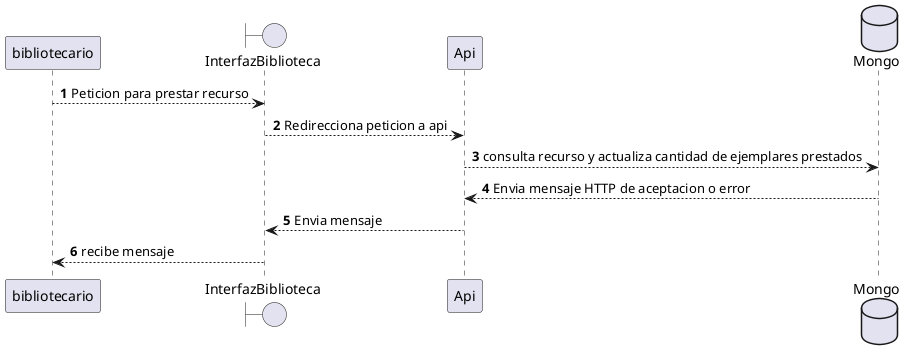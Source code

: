 @startuml
'https://plantuml.com/sequence-diagram

autonumber
participant  bibliotecario as user
boundary InterfazBiblioteca as if1

user --> if1: Peticion para prestar recurso
if1 --> Api: Redirecciona peticion a api
database Mongo as db
Api --> db :consulta recurso y actualiza cantidad de ejemplares prestados
db  --> Api: Envia mensaje HTTP de aceptacion o error
Api  --> if1: Envia mensaje
if1 -->user: recibe mensaje

@enduml